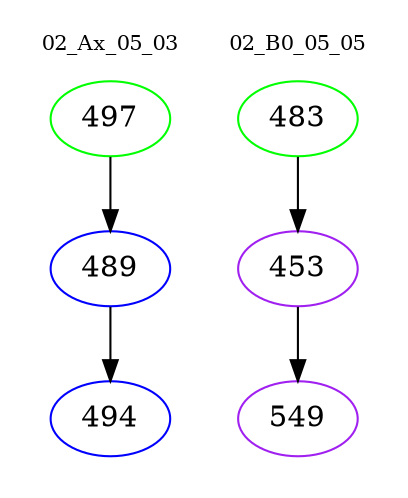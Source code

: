 digraph{
subgraph cluster_0 {
color = white
label = "02_Ax_05_03";
fontsize=10;
T0_497 [label="497", color="green"]
T0_497 -> T0_489 [color="black"]
T0_489 [label="489", color="blue"]
T0_489 -> T0_494 [color="black"]
T0_494 [label="494", color="blue"]
}
subgraph cluster_1 {
color = white
label = "02_B0_05_05";
fontsize=10;
T1_483 [label="483", color="green"]
T1_483 -> T1_453 [color="black"]
T1_453 [label="453", color="purple"]
T1_453 -> T1_549 [color="black"]
T1_549 [label="549", color="purple"]
}
}
